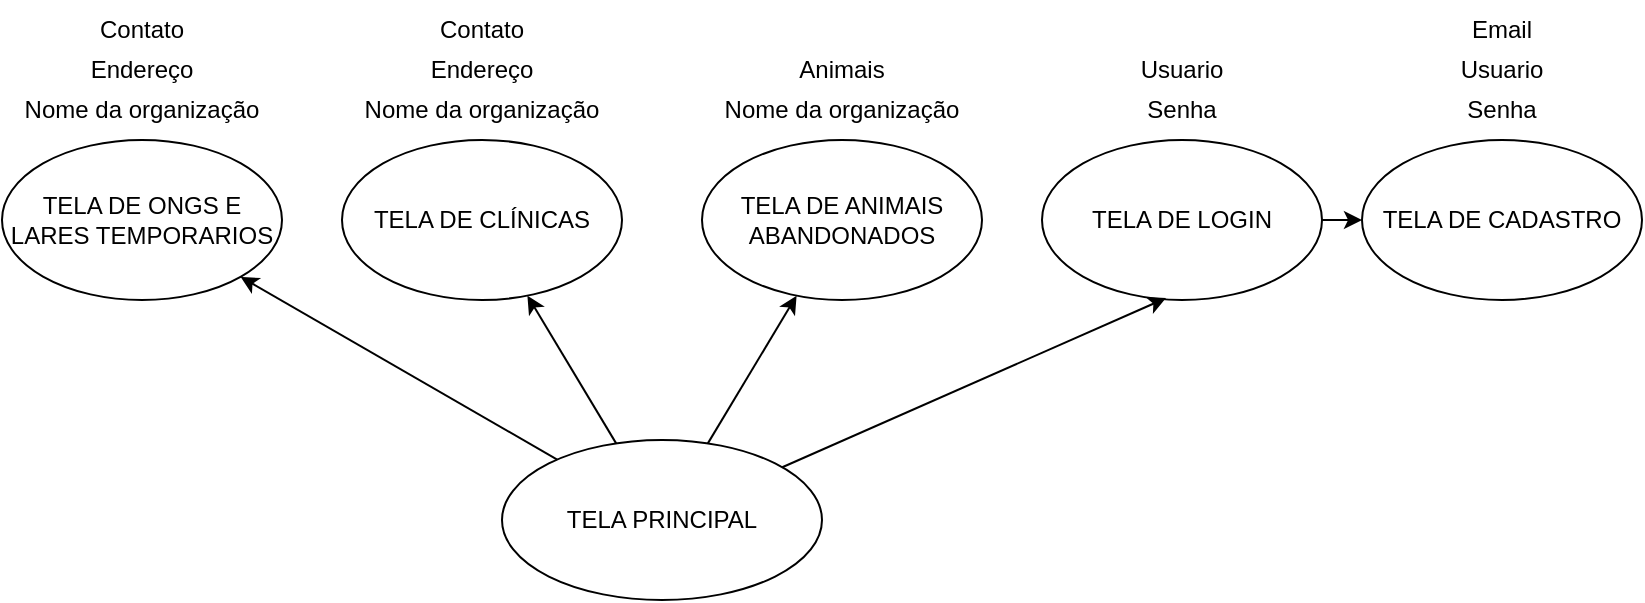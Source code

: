 <mxfile version="24.6.3" type="github">
  <diagram name="Página-1" id="UobBjaJwMlICEHa-Haaa">
    <mxGraphModel dx="859" dy="460" grid="1" gridSize="10" guides="1" tooltips="1" connect="1" arrows="1" fold="1" page="1" pageScale="1" pageWidth="1169" pageHeight="1654" math="0" shadow="0">
      <root>
        <mxCell id="0" />
        <mxCell id="1" parent="0" />
        <mxCell id="vT9PVhpSTflnILdodTu9-1" value="TELA PRINCIPAL" style="ellipse;whiteSpace=wrap;html=1;" parent="1" vertex="1">
          <mxGeometry x="400" y="250" width="160" height="80" as="geometry" />
        </mxCell>
        <mxCell id="Ei8btUgGEkhQR9ocS008-1" value="TELA DE ONGS E LARES TEMPORARIOS" style="ellipse;whiteSpace=wrap;html=1;" vertex="1" parent="1">
          <mxGeometry x="150" y="100" width="140" height="80" as="geometry" />
        </mxCell>
        <mxCell id="Ei8btUgGEkhQR9ocS008-2" value="TELA DE CLÍNICAS" style="ellipse;whiteSpace=wrap;html=1;" vertex="1" parent="1">
          <mxGeometry x="320" y="100" width="140" height="80" as="geometry" />
        </mxCell>
        <mxCell id="Ei8btUgGEkhQR9ocS008-3" value="TELA DE LOGIN" style="ellipse;whiteSpace=wrap;html=1;" vertex="1" parent="1">
          <mxGeometry x="670" y="100" width="140" height="80" as="geometry" />
        </mxCell>
        <mxCell id="Ei8btUgGEkhQR9ocS008-4" value="TELA DE ANIMAIS ABANDONADOS" style="ellipse;whiteSpace=wrap;html=1;" vertex="1" parent="1">
          <mxGeometry x="500" y="100" width="140" height="80" as="geometry" />
        </mxCell>
        <mxCell id="Ei8btUgGEkhQR9ocS008-5" value="" style="endArrow=classic;html=1;rounded=0;" edge="1" parent="1" source="vT9PVhpSTflnILdodTu9-1" target="Ei8btUgGEkhQR9ocS008-1">
          <mxGeometry width="50" height="50" relative="1" as="geometry">
            <mxPoint x="430" y="270" as="sourcePoint" />
            <mxPoint x="480" y="220" as="targetPoint" />
          </mxGeometry>
        </mxCell>
        <mxCell id="Ei8btUgGEkhQR9ocS008-6" value="" style="endArrow=classic;html=1;rounded=0;" edge="1" parent="1" source="vT9PVhpSTflnILdodTu9-1" target="Ei8btUgGEkhQR9ocS008-2">
          <mxGeometry width="50" height="50" relative="1" as="geometry">
            <mxPoint x="430" y="270" as="sourcePoint" />
            <mxPoint x="480" y="220" as="targetPoint" />
          </mxGeometry>
        </mxCell>
        <mxCell id="Ei8btUgGEkhQR9ocS008-7" value="" style="endArrow=classic;html=1;rounded=0;entryX=0.443;entryY=0.988;entryDx=0;entryDy=0;entryPerimeter=0;" edge="1" parent="1" source="vT9PVhpSTflnILdodTu9-1" target="Ei8btUgGEkhQR9ocS008-3">
          <mxGeometry width="50" height="50" relative="1" as="geometry">
            <mxPoint x="430" y="270" as="sourcePoint" />
            <mxPoint x="480" y="220" as="targetPoint" />
          </mxGeometry>
        </mxCell>
        <mxCell id="Ei8btUgGEkhQR9ocS008-8" value="" style="endArrow=classic;html=1;rounded=0;" edge="1" parent="1" source="vT9PVhpSTflnILdodTu9-1" target="Ei8btUgGEkhQR9ocS008-4">
          <mxGeometry width="50" height="50" relative="1" as="geometry">
            <mxPoint x="430" y="270" as="sourcePoint" />
            <mxPoint x="480" y="220" as="targetPoint" />
          </mxGeometry>
        </mxCell>
        <mxCell id="Ei8btUgGEkhQR9ocS008-9" value="TELA DE CADASTRO" style="ellipse;whiteSpace=wrap;html=1;" vertex="1" parent="1">
          <mxGeometry x="830" y="100" width="140" height="80" as="geometry" />
        </mxCell>
        <mxCell id="Ei8btUgGEkhQR9ocS008-10" value="" style="endArrow=classic;html=1;rounded=0;" edge="1" parent="1" source="Ei8btUgGEkhQR9ocS008-3" target="Ei8btUgGEkhQR9ocS008-9">
          <mxGeometry width="50" height="50" relative="1" as="geometry">
            <mxPoint x="430" y="70" as="sourcePoint" />
            <mxPoint x="480" y="20" as="targetPoint" />
          </mxGeometry>
        </mxCell>
        <mxCell id="Ei8btUgGEkhQR9ocS008-11" value="Contato" style="text;html=1;align=center;verticalAlign=middle;whiteSpace=wrap;rounded=0;" vertex="1" parent="1">
          <mxGeometry x="190" y="30" width="60" height="30" as="geometry" />
        </mxCell>
        <mxCell id="Ei8btUgGEkhQR9ocS008-12" value="Endereço" style="text;html=1;align=center;verticalAlign=middle;whiteSpace=wrap;rounded=0;" vertex="1" parent="1">
          <mxGeometry x="190" y="50" width="60" height="30" as="geometry" />
        </mxCell>
        <mxCell id="Ei8btUgGEkhQR9ocS008-13" value="Nome da organização" style="text;html=1;align=center;verticalAlign=middle;whiteSpace=wrap;rounded=0;" vertex="1" parent="1">
          <mxGeometry x="160" y="70" width="120" height="30" as="geometry" />
        </mxCell>
        <mxCell id="Ei8btUgGEkhQR9ocS008-14" value="Contato" style="text;html=1;align=center;verticalAlign=middle;whiteSpace=wrap;rounded=0;" vertex="1" parent="1">
          <mxGeometry x="360" y="30" width="60" height="30" as="geometry" />
        </mxCell>
        <mxCell id="Ei8btUgGEkhQR9ocS008-15" value="Endereço" style="text;html=1;align=center;verticalAlign=middle;whiteSpace=wrap;rounded=0;" vertex="1" parent="1">
          <mxGeometry x="360" y="50" width="60" height="30" as="geometry" />
        </mxCell>
        <mxCell id="Ei8btUgGEkhQR9ocS008-16" value="Nome da organização" style="text;html=1;align=center;verticalAlign=middle;whiteSpace=wrap;rounded=0;" vertex="1" parent="1">
          <mxGeometry x="330" y="70" width="120" height="30" as="geometry" />
        </mxCell>
        <mxCell id="Ei8btUgGEkhQR9ocS008-17" value="Animais" style="text;html=1;align=center;verticalAlign=middle;whiteSpace=wrap;rounded=0;" vertex="1" parent="1">
          <mxGeometry x="540" y="50" width="60" height="30" as="geometry" />
        </mxCell>
        <mxCell id="Ei8btUgGEkhQR9ocS008-22" value="Nome da organização" style="text;html=1;align=center;verticalAlign=middle;whiteSpace=wrap;rounded=0;" vertex="1" parent="1">
          <mxGeometry x="510" y="70" width="120" height="30" as="geometry" />
        </mxCell>
        <mxCell id="Ei8btUgGEkhQR9ocS008-23" value="Usuario" style="text;html=1;align=center;verticalAlign=middle;whiteSpace=wrap;rounded=0;" vertex="1" parent="1">
          <mxGeometry x="710" y="50" width="60" height="30" as="geometry" />
        </mxCell>
        <mxCell id="Ei8btUgGEkhQR9ocS008-24" value="Senha" style="text;html=1;align=center;verticalAlign=middle;whiteSpace=wrap;rounded=0;" vertex="1" parent="1">
          <mxGeometry x="680" y="70" width="120" height="30" as="geometry" />
        </mxCell>
        <mxCell id="Ei8btUgGEkhQR9ocS008-25" value="Usuario" style="text;html=1;align=center;verticalAlign=middle;whiteSpace=wrap;rounded=0;" vertex="1" parent="1">
          <mxGeometry x="870" y="50" width="60" height="30" as="geometry" />
        </mxCell>
        <mxCell id="Ei8btUgGEkhQR9ocS008-26" value="Senha" style="text;html=1;align=center;verticalAlign=middle;whiteSpace=wrap;rounded=0;" vertex="1" parent="1">
          <mxGeometry x="840" y="70" width="120" height="30" as="geometry" />
        </mxCell>
        <mxCell id="Ei8btUgGEkhQR9ocS008-27" value="Email" style="text;html=1;align=center;verticalAlign=middle;whiteSpace=wrap;rounded=0;" vertex="1" parent="1">
          <mxGeometry x="870" y="30" width="60" height="30" as="geometry" />
        </mxCell>
      </root>
    </mxGraphModel>
  </diagram>
</mxfile>
